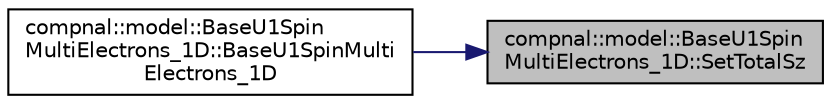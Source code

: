 digraph "compnal::model::BaseU1SpinMultiElectrons_1D::SetTotalSz"
{
 // INTERACTIVE_SVG=YES
 // LATEX_PDF_SIZE
  edge [fontname="Helvetica",fontsize="10",labelfontname="Helvetica",labelfontsize="10"];
  node [fontname="Helvetica",fontsize="10",shape=record];
  rankdir="RL";
  Node1 [label="compnal::model::BaseU1Spin\lMultiElectrons_1D::SetTotalSz",height=0.2,width=0.4,color="black", fillcolor="grey75", style="filled", fontcolor="black",tooltip="Set target Hilbert space specified by the total sz to be diagonalized."];
  Node1 -> Node2 [dir="back",color="midnightblue",fontsize="10",style="solid",fontname="Helvetica"];
  Node2 [label="compnal::model::BaseU1Spin\lMultiElectrons_1D::BaseU1SpinMulti\lElectrons_1D",height=0.2,width=0.4,color="black", fillcolor="white", style="filled",URL="$d6/d25/classcompnal_1_1model_1_1_base_u1_spin_multi_electrons__1_d.html#a297d14043ea4185d95552203c4a1db1d",tooltip="Constructor of BaseU1Electron_1D class."];
}
